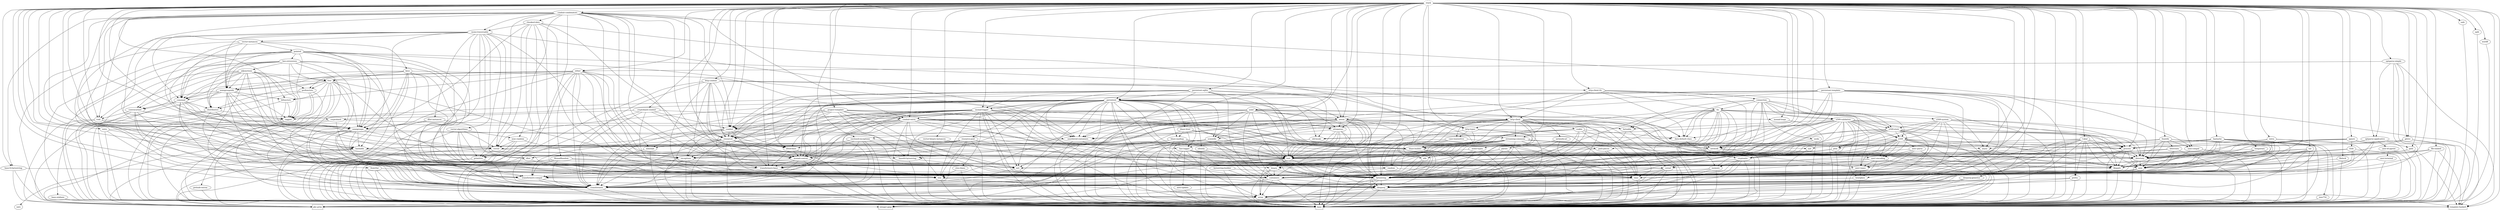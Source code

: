 strict digraph deps {
"stack" [style=dashed];
{rank=max; "base" [shape=box]; };
{rank=max; "ghc-prim" [shape=box]; };
{rank=max; "integer-gmp" [shape=box]; };
{rank=max; "nats"; };
{rank=max; "template-haskell" [shape=box]; };
"Cabal" -> "array";
"Cabal" -> "base";
"Cabal" -> "binary";
"Cabal" -> "bytestring";
"Cabal" -> "containers";
"Cabal" -> "deepseq";
"Cabal" -> "directory";
"Cabal" -> "filepath";
"Cabal" -> "pretty";
"Cabal" -> "process";
"Cabal" -> "time";
"Cabal" -> "unix";
"Glob" -> "base";
"Glob" -> "containers";
"Glob" -> "directory";
"Glob" -> "dlist";
"Glob" -> "filepath";
"Glob" -> "transformers";
"MonadRandom" -> "base";
"MonadRandom" -> "mtl";
"MonadRandom" -> "random";
"MonadRandom" -> "transformers";
"MonadRandom" -> "transformers-compat";
"StateVar" -> "base";
"StateVar" -> "stm";
"StateVar" -> "transformers";
"adjunctions" -> "array";
"adjunctions" -> "base";
"adjunctions" -> "comonad";
"adjunctions" -> "containers";
"adjunctions" -> "contravariant";
"adjunctions" -> "distributive";
"adjunctions" -> "free";
"adjunctions" -> "mtl";
"adjunctions" -> "profunctors";
"adjunctions" -> "semigroupoids";
"adjunctions" -> "semigroups";
"adjunctions" -> "tagged";
"adjunctions" -> "transformers";
"adjunctions" -> "void";
"aeson" -> "attoparsec";
"aeson" -> "base";
"aeson" -> "bytestring";
"aeson" -> "containers";
"aeson" -> "deepseq";
"aeson" -> "dlist";
"aeson" -> "ghc-prim";
"aeson" -> "hashable";
"aeson" -> "mtl";
"aeson" -> "scientific";
"aeson" -> "syb";
"aeson" -> "template-haskell";
"aeson" -> "text";
"aeson" -> "time";
"aeson" -> "unordered-containers";
"aeson" -> "vector";
"ansi-terminal" -> "base";
"ansi-terminal" -> "unix";
"ansi-wl-pprint" -> "ansi-terminal";
"ansi-wl-pprint" -> "base";
"array" -> "base";
"asn1-encoding" -> "asn1-types";
"asn1-encoding" -> "base";
"asn1-encoding" -> "bytestring";
"asn1-encoding" -> "hourglass";
"asn1-encoding" -> "mtl";
"asn1-parse" -> "asn1-encoding";
"asn1-parse" -> "asn1-types";
"asn1-parse" -> "base";
"asn1-parse" -> "bytestring";
"asn1-parse" -> "mtl";
"asn1-types" -> "base";
"asn1-types" -> "bytestring";
"asn1-types" -> "hourglass";
"async" -> "base";
"async" -> "stm";
"attoparsec" -> "array";
"attoparsec" -> "base";
"attoparsec" -> "bytestring";
"attoparsec" -> "containers";
"attoparsec" -> "deepseq";
"attoparsec" -> "scientific";
"attoparsec" -> "text";
"auto-update" -> "base";
"base-orphans" -> "base";
"base-orphans" -> "ghc-prim";
"base16-bytestring" -> "base";
"base16-bytestring" -> "bytestring";
"base16-bytestring" -> "ghc-prim";
"base64-bytestring" -> "base";
"base64-bytestring" -> "bytestring";
"bifunctors" -> "base";
"bifunctors" -> "semigroups";
"bifunctors" -> "tagged";
"binary" -> "array";
"binary" -> "base";
"binary" -> "bytestring";
"binary" -> "containers";
"blaze-builder" -> "base";
"blaze-builder" -> "bytestring";
"blaze-builder" -> "deepseq";
"blaze-builder" -> "text";
"blaze-html" -> "base";
"blaze-html" -> "blaze-builder";
"blaze-html" -> "blaze-markup";
"blaze-html" -> "bytestring";
"blaze-html" -> "text";
"blaze-markup" -> "base";
"blaze-markup" -> "blaze-builder";
"blaze-markup" -> "bytestring";
"blaze-markup" -> "text";
"byteable" -> "base";
"byteable" -> "bytestring";
"bytestring" -> "base";
"bytestring" -> "deepseq";
"bytestring" -> "ghc-prim";
"bytestring" -> "integer-gmp";
"bytestring-builder" -> "base";
"bytestring-builder" -> "bytestring";
"bytestring-builder" -> "deepseq";
"case-insensitive" -> "base";
"case-insensitive" -> "bytestring";
"case-insensitive" -> "deepseq";
"case-insensitive" -> "hashable";
"case-insensitive" -> "text";
"cereal" -> "array";
"cereal" -> "base";
"cereal" -> "bytestring";
"cereal" -> "containers";
"cereal" -> "ghc-prim";
"chunked-data" -> "base";
"chunked-data" -> "blaze-builder";
"chunked-data" -> "bytestring";
"chunked-data" -> "containers";
"chunked-data" -> "mono-traversable";
"chunked-data" -> "semigroups";
"chunked-data" -> "text";
"chunked-data" -> "transformers";
"chunked-data" -> "vector";
"comonad" -> "base";
"comonad" -> "containers";
"comonad" -> "contravariant";
"comonad" -> "distributive";
"comonad" -> "semigroups";
"comonad" -> "tagged";
"comonad" -> "transformers";
"comonad" -> "transformers-compat";
"conduit" -> "base";
"conduit" -> "exceptions";
"conduit" -> "lifted-base";
"conduit" -> "mmorph";
"conduit" -> "mtl";
"conduit" -> "resourcet";
"conduit" -> "transformers";
"conduit" -> "transformers-base";
"conduit-combinators" -> "base";
"conduit-combinators" -> "base16-bytestring";
"conduit-combinators" -> "base64-bytestring";
"conduit-combinators" -> "bytestring";
"conduit-combinators" -> "chunked-data";
"conduit-combinators" -> "conduit";
"conduit-combinators" -> "conduit-extra";
"conduit-combinators" -> "filepath";
"conduit-combinators" -> "monad-control";
"conduit-combinators" -> "mono-traversable";
"conduit-combinators" -> "mwc-random";
"conduit-combinators" -> "primitive";
"conduit-combinators" -> "resourcet";
"conduit-combinators" -> "text";
"conduit-combinators" -> "transformers";
"conduit-combinators" -> "transformers-base";
"conduit-combinators" -> "unix";
"conduit-combinators" -> "unix-compat";
"conduit-combinators" -> "vector";
"conduit-combinators" -> "void";
"conduit-extra" -> "attoparsec";
"conduit-extra" -> "base";
"conduit-extra" -> "blaze-builder";
"conduit-extra" -> "bytestring";
"conduit-extra" -> "conduit";
"conduit-extra" -> "directory";
"conduit-extra" -> "filepath";
"conduit-extra" -> "monad-control";
"conduit-extra" -> "network";
"conduit-extra" -> "primitive";
"conduit-extra" -> "process";
"conduit-extra" -> "resourcet";
"conduit-extra" -> "stm";
"conduit-extra" -> "streaming-commons";
"conduit-extra" -> "text";
"conduit-extra" -> "transformers";
"conduit-extra" -> "transformers-base";
"connection" -> "base";
"connection" -> "byteable";
"connection" -> "bytestring";
"connection" -> "containers";
"connection" -> "data-default-class";
"connection" -> "network";
"connection" -> "socks";
"connection" -> "tls";
"connection" -> "x509";
"connection" -> "x509-store";
"connection" -> "x509-system";
"connection" -> "x509-validation";
"containers" -> "array";
"containers" -> "base";
"containers" -> "deepseq";
"containers" -> "ghc-prim";
"contravariant" -> "StateVar";
"contravariant" -> "base";
"contravariant" -> "semigroups";
"contravariant" -> "transformers";
"contravariant" -> "transformers-compat";
"contravariant" -> "void";
"cookie" -> "base";
"cookie" -> "blaze-builder";
"cookie" -> "bytestring";
"cookie" -> "data-default-class";
"cookie" -> "deepseq";
"cookie" -> "old-locale";
"cookie" -> "text";
"cookie" -> "time";
"cryptohash" -> "base";
"cryptohash" -> "byteable";
"cryptohash" -> "bytestring";
"cryptohash" -> "ghc-prim";
"cryptohash-conduit" -> "base";
"cryptohash-conduit" -> "bytestring";
"cryptohash-conduit" -> "conduit";
"cryptohash-conduit" -> "conduit-extra";
"cryptohash-conduit" -> "cryptohash";
"cryptohash-conduit" -> "resourcet";
"cryptohash-conduit" -> "transformers";
"cryptonite" -> "base";
"cryptonite" -> "bytestring";
"cryptonite" -> "deepseq";
"cryptonite" -> "ghc-prim";
"cryptonite" -> "integer-gmp";
"cryptonite" -> "memory";
"data-default-class" -> "base";
"deepseq" -> "array";
"deepseq" -> "base";
"deepseq-generics" -> "base";
"deepseq-generics" -> "deepseq";
"deepseq-generics" -> "ghc-prim";
"directory" -> "base";
"directory" -> "filepath";
"directory" -> "time";
"directory" -> "unix";
"distributive" -> "base";
"distributive" -> "ghc-prim";
"distributive" -> "tagged";
"distributive" -> "transformers";
"distributive" -> "transformers-compat";
"dlist" -> "base";
"dlist" -> "deepseq";
"dlist-instances" -> "base";
"dlist-instances" -> "dlist";
"dlist-instances" -> "semigroups";
"either" -> "MonadRandom";
"either" -> "base";
"either" -> "bifunctors";
"either" -> "exceptions";
"either" -> "free";
"either" -> "mmorph";
"either" -> "monad-control";
"either" -> "mtl";
"either" -> "profunctors";
"either" -> "semigroupoids";
"either" -> "semigroups";
"either" -> "transformers";
"either" -> "transformers-base";
"enclosed-exceptions" -> "async";
"enclosed-exceptions" -> "base";
"enclosed-exceptions" -> "deepseq";
"enclosed-exceptions" -> "lifted-base";
"enclosed-exceptions" -> "monad-control";
"enclosed-exceptions" -> "transformers";
"enclosed-exceptions" -> "transformers-base";
"exceptions" -> "base";
"exceptions" -> "mtl";
"exceptions" -> "stm";
"exceptions" -> "transformers";
"exceptions" -> "transformers-compat";
"extra" -> "base";
"extra" -> "directory";
"extra" -> "filepath";
"extra" -> "process";
"extra" -> "time";
"extra" -> "unix";
"fast-logger" -> "array";
"fast-logger" -> "auto-update";
"fast-logger" -> "base";
"fast-logger" -> "bytestring";
"fast-logger" -> "bytestring-builder";
"fast-logger" -> "directory";
"fast-logger" -> "filepath";
"fast-logger" -> "text";
"file-embed" -> "base";
"file-embed" -> "bytestring";
"file-embed" -> "directory";
"file-embed" -> "filepath";
"file-embed" -> "template-haskell";
"filelock" -> "base";
"filelock" -> "unix";
"filepath" -> "base";
"free" -> "base";
"free" -> "bifunctors";
"free" -> "comonad";
"free" -> "distributive";
"free" -> "exceptions";
"free" -> "mtl";
"free" -> "prelude-extras";
"free" -> "profunctors";
"free" -> "semigroupoids";
"free" -> "semigroups";
"free" -> "template-haskell";
"free" -> "transformers";
"fsnotify" -> "async";
"fsnotify" -> "base";
"fsnotify" -> "containers";
"fsnotify" -> "directory";
"fsnotify" -> "filepath";
"fsnotify" -> "hfsevents";
"fsnotify" -> "text";
"fsnotify" -> "time";
"fsnotify" -> "unix-compat";
"gitrev" -> "base";
"gitrev" -> "directory";
"gitrev" -> "filepath";
"gitrev" -> "process";
"gitrev" -> "template-haskell";
"hashable" -> "base";
"hashable" -> "bytestring";
"hashable" -> "ghc-prim";
"hashable" -> "integer-gmp";
"hashable" -> "text";
"hastache" -> "base";
"hastache" -> "blaze-builder";
"hastache" -> "bytestring";
"hastache" -> "containers";
"hastache" -> "directory";
"hastache" -> "filepath";
"hastache" -> "ieee754";
"hastache" -> "mtl";
"hastache" -> "process";
"hastache" -> "syb";
"hastache" -> "text";
"hastache" -> "transformers";
"hfsevents" -> "base";
"hfsevents" -> "bytestring";
"hfsevents" -> "cereal";
"hfsevents" -> "mtl";
"hfsevents" -> "text";
"hfsevents" -> "unix";
"hourglass" -> "base";
"hourglass" -> "deepseq";
"http-client" -> "array";
"http-client" -> "base";
"http-client" -> "base64-bytestring";
"http-client" -> "blaze-builder";
"http-client" -> "bytestring";
"http-client" -> "case-insensitive";
"http-client" -> "containers";
"http-client" -> "cookie";
"http-client" -> "data-default-class";
"http-client" -> "deepseq";
"http-client" -> "exceptions";
"http-client" -> "filepath";
"http-client" -> "ghc-prim";
"http-client" -> "http-types";
"http-client" -> "mime-types";
"http-client" -> "network";
"http-client" -> "network-uri";
"http-client" -> "random";
"http-client" -> "streaming-commons";
"http-client" -> "text";
"http-client" -> "time";
"http-client" -> "transformers";
"http-client-tls" -> "base";
"http-client-tls" -> "bytestring";
"http-client-tls" -> "connection";
"http-client-tls" -> "data-default-class";
"http-client-tls" -> "http-client";
"http-client-tls" -> "network";
"http-client-tls" -> "tls";
"http-conduit" -> "base";
"http-conduit" -> "bytestring";
"http-conduit" -> "conduit";
"http-conduit" -> "http-client";
"http-conduit" -> "http-client-tls";
"http-conduit" -> "http-types";
"http-conduit" -> "lifted-base";
"http-conduit" -> "monad-control";
"http-conduit" -> "mtl";
"http-conduit" -> "resourcet";
"http-conduit" -> "transformers";
"http-types" -> "array";
"http-types" -> "base";
"http-types" -> "blaze-builder";
"http-types" -> "bytestring";
"http-types" -> "case-insensitive";
"http-types" -> "text";
"ieee754" -> "base";
"ignore" -> "Glob";
"ignore" -> "base";
"ignore" -> "directory";
"ignore" -> "mtl";
"ignore" -> "path";
"ignore" -> "text";
"kan-extensions" -> "adjunctions";
"kan-extensions" -> "array";
"kan-extensions" -> "base";
"kan-extensions" -> "comonad";
"kan-extensions" -> "containers";
"kan-extensions" -> "contravariant";
"kan-extensions" -> "distributive";
"kan-extensions" -> "free";
"kan-extensions" -> "mtl";
"kan-extensions" -> "semigroupoids";
"kan-extensions" -> "tagged";
"kan-extensions" -> "transformers";
"keys" -> "array";
"keys" -> "base";
"keys" -> "comonad";
"keys" -> "containers";
"keys" -> "free";
"keys" -> "hashable";
"keys" -> "semigroupoids";
"keys" -> "semigroups";
"keys" -> "transformers";
"keys" -> "unordered-containers";
"lifted-base" -> "base";
"lifted-base" -> "monad-control";
"lifted-base" -> "transformers-base";
"memory" -> "base";
"memory" -> "bytestring";
"memory" -> "deepseq";
"memory" -> "ghc-prim";
"mime-types" -> "base";
"mime-types" -> "bytestring";
"mime-types" -> "containers";
"mime-types" -> "text";
"mmorph" -> "base";
"mmorph" -> "transformers";
"monad-control" -> "base";
"monad-control" -> "stm";
"monad-control" -> "transformers";
"monad-control" -> "transformers-base";
"monad-control" -> "transformers-compat";
"monad-logger" -> "base";
"monad-logger" -> "blaze-builder";
"monad-logger" -> "bytestring";
"monad-logger" -> "conduit";
"monad-logger" -> "conduit-extra";
"monad-logger" -> "exceptions";
"monad-logger" -> "fast-logger";
"monad-logger" -> "lifted-base";
"monad-logger" -> "monad-control";
"monad-logger" -> "monad-loops";
"monad-logger" -> "mtl";
"monad-logger" -> "resourcet";
"monad-logger" -> "stm";
"monad-logger" -> "stm-chans";
"monad-logger" -> "template-haskell";
"monad-logger" -> "text";
"monad-logger" -> "transformers";
"monad-logger" -> "transformers-base";
"monad-logger" -> "transformers-compat";
"monad-loops" -> "base";
"mono-traversable" -> "base";
"mono-traversable" -> "bytestring";
"mono-traversable" -> "comonad";
"mono-traversable" -> "containers";
"mono-traversable" -> "dlist";
"mono-traversable" -> "dlist-instances";
"mono-traversable" -> "hashable";
"mono-traversable" -> "semigroupoids";
"mono-traversable" -> "semigroups";
"mono-traversable" -> "text";
"mono-traversable" -> "transformers";
"mono-traversable" -> "unordered-containers";
"mono-traversable" -> "vector";
"mono-traversable" -> "vector-algorithms";
"mono-traversable" -> "vector-instances";
"mtl" -> "base";
"mtl" -> "transformers";
"mwc-random" -> "base";
"mwc-random" -> "primitive";
"mwc-random" -> "time";
"mwc-random" -> "vector";
"network" -> "base";
"network" -> "bytestring";
"network" -> "unix";
"network-uri" -> "base";
"network-uri" -> "deepseq";
"network-uri" -> "parsec";
"old-locale" -> "base";
"optparse-applicative" -> "ansi-wl-pprint";
"optparse-applicative" -> "base";
"optparse-applicative" -> "process";
"optparse-applicative" -> "transformers";
"optparse-applicative" -> "transformers-compat";
"optparse-simple" -> "base";
"optparse-simple" -> "either";
"optparse-simple" -> "gitrev";
"optparse-simple" -> "optparse-applicative";
"optparse-simple" -> "template-haskell";
"optparse-simple" -> "transformers";
"parsec" -> "base";
"parsec" -> "bytestring";
"parsec" -> "mtl";
"parsec" -> "text";
"path" -> "base";
"path" -> "exceptions";
"path" -> "filepath";
"path" -> "template-haskell";
"path-pieces" -> "base";
"path-pieces" -> "text";
"path-pieces" -> "time";
"pem" -> "base";
"pem" -> "base64-bytestring";
"pem" -> "bytestring";
"pem" -> "mtl";
"persistent" -> "aeson";
"persistent" -> "attoparsec";
"persistent" -> "base";
"persistent" -> "base64-bytestring";
"persistent" -> "blaze-html";
"persistent" -> "blaze-markup";
"persistent" -> "bytestring";
"persistent" -> "conduit";
"persistent" -> "containers";
"persistent" -> "exceptions";
"persistent" -> "fast-logger";
"persistent" -> "lifted-base";
"persistent" -> "monad-control";
"persistent" -> "monad-logger";
"persistent" -> "mtl";
"persistent" -> "old-locale";
"persistent" -> "path-pieces";
"persistent" -> "resource-pool";
"persistent" -> "resourcet";
"persistent" -> "scientific";
"persistent" -> "silently";
"persistent" -> "tagged";
"persistent" -> "template-haskell";
"persistent" -> "text";
"persistent" -> "time";
"persistent" -> "transformers";
"persistent" -> "transformers-base";
"persistent" -> "unordered-containers";
"persistent" -> "vector";
"persistent-sqlite" -> "aeson";
"persistent-sqlite" -> "base";
"persistent-sqlite" -> "bytestring";
"persistent-sqlite" -> "conduit";
"persistent-sqlite" -> "containers";
"persistent-sqlite" -> "monad-control";
"persistent-sqlite" -> "monad-logger";
"persistent-sqlite" -> "old-locale";
"persistent-sqlite" -> "persistent";
"persistent-sqlite" -> "resourcet";
"persistent-sqlite" -> "text";
"persistent-sqlite" -> "time";
"persistent-sqlite" -> "transformers";
"persistent-template" -> "aeson";
"persistent-template" -> "base";
"persistent-template" -> "bytestring";
"persistent-template" -> "containers";
"persistent-template" -> "ghc-prim";
"persistent-template" -> "monad-control";
"persistent-template" -> "monad-logger";
"persistent-template" -> "path-pieces";
"persistent-template" -> "persistent";
"persistent-template" -> "tagged";
"persistent-template" -> "template-haskell";
"persistent-template" -> "text";
"persistent-template" -> "transformers";
"persistent-template" -> "unordered-containers";
"pointed" -> "base";
"pointed" -> "comonad";
"pointed" -> "containers";
"pointed" -> "data-default-class";
"pointed" -> "hashable";
"pointed" -> "kan-extensions";
"pointed" -> "semigroupoids";
"pointed" -> "semigroups";
"pointed" -> "stm";
"pointed" -> "tagged";
"pointed" -> "transformers";
"pointed" -> "transformers-compat";
"pointed" -> "unordered-containers";
"prelude-extras" -> "base";
"pretty" -> "base";
"pretty" -> "deepseq";
"pretty" -> "ghc-prim";
"primitive" -> "base";
"primitive" -> "ghc-prim";
"primitive" -> "transformers";
"process" -> "base";
"process" -> "deepseq";
"process" -> "directory";
"process" -> "filepath";
"process" -> "unix";
"profunctors" -> "base";
"profunctors" -> "comonad";
"profunctors" -> "distributive";
"profunctors" -> "tagged";
"profunctors" -> "transformers";
"project-template" -> "base";
"project-template" -> "base64-bytestring";
"project-template" -> "bytestring";
"project-template" -> "conduit";
"project-template" -> "conduit-extra";
"project-template" -> "containers";
"project-template" -> "directory";
"project-template" -> "filepath";
"project-template" -> "mtl";
"project-template" -> "resourcet";
"project-template" -> "text";
"project-template" -> "transformers";
"random" -> "base";
"random" -> "time";
"resource-pool" -> "base";
"resource-pool" -> "hashable";
"resource-pool" -> "monad-control";
"resource-pool" -> "stm";
"resource-pool" -> "time";
"resource-pool" -> "transformers";
"resource-pool" -> "transformers-base";
"resource-pool" -> "vector";
"resourcet" -> "base";
"resourcet" -> "containers";
"resourcet" -> "exceptions";
"resourcet" -> "lifted-base";
"resourcet" -> "mmorph";
"resourcet" -> "monad-control";
"resourcet" -> "mtl";
"resourcet" -> "transformers";
"resourcet" -> "transformers-base";
"resourcet" -> "transformers-compat";
"retry" -> "base";
"retry" -> "data-default-class";
"retry" -> "exceptions";
"retry" -> "transformers";
"safe" -> "base";
"scientific" -> "array";
"scientific" -> "base";
"scientific" -> "bytestring";
"scientific" -> "deepseq";
"scientific" -> "ghc-prim";
"scientific" -> "hashable";
"scientific" -> "integer-gmp";
"scientific" -> "text";
"semigroupoids" -> "base";
"semigroupoids" -> "base-orphans";
"semigroupoids" -> "bifunctors";
"semigroupoids" -> "comonad";
"semigroupoids" -> "containers";
"semigroupoids" -> "contravariant";
"semigroupoids" -> "distributive";
"semigroupoids" -> "semigroups";
"semigroupoids" -> "tagged";
"semigroupoids" -> "transformers";
"semigroupoids" -> "transformers-compat";
"semigroups" -> "base";
"semigroups" -> "bytestring";
"semigroups" -> "containers";
"semigroups" -> "deepseq";
"semigroups" -> "hashable";
"semigroups" -> "nats";
"semigroups" -> "text";
"semigroups" -> "unordered-containers";
"silently" -> "base";
"silently" -> "deepseq";
"silently" -> "directory";
"socks" -> "base";
"socks" -> "bytestring";
"socks" -> "cereal";
"socks" -> "network";
"split" -> "base";
"stack" -> "Cabal";
"stack" -> "aeson";
"stack" -> "async";
"stack" -> "attoparsec";
"stack" -> "base";
"stack" -> "base16-bytestring";
"stack" -> "base64-bytestring";
"stack" -> "bifunctors";
"stack" -> "binary";
"stack" -> "blaze-builder";
"stack" -> "byteable";
"stack" -> "bytestring";
"stack" -> "conduit";
"stack" -> "conduit-combinators";
"stack" -> "conduit-extra";
"stack" -> "containers";
"stack" -> "cryptohash";
"stack" -> "cryptohash-conduit";
"stack" -> "deepseq";
"stack" -> "deepseq-generics";
"stack" -> "directory";
"stack" -> "either";
"stack" -> "enclosed-exceptions";
"stack" -> "exceptions";
"stack" -> "extra";
"stack" -> "fast-logger";
"stack" -> "file-embed";
"stack" -> "filelock";
"stack" -> "filepath";
"stack" -> "fsnotify";
"stack" -> "gitrev";
"stack" -> "hashable";
"stack" -> "hastache";
"stack" -> "http-client";
"stack" -> "http-client-tls";
"stack" -> "http-conduit";
"stack" -> "http-types";
"stack" -> "ignore";
"stack" -> "lifted-base";
"stack" -> "monad-control";
"stack" -> "monad-logger";
"stack" -> "monad-loops";
"stack" -> "mtl";
"stack" -> "old-locale";
"stack" -> "optparse-applicative";
"stack" -> "optparse-simple";
"stack" -> "path";
"stack" -> "persistent";
"stack" -> "persistent-sqlite";
"stack" -> "persistent-template";
"stack" -> "pretty";
"stack" -> "process";
"stack" -> "project-template";
"stack" -> "resourcet";
"stack" -> "retry";
"stack" -> "safe";
"stack" -> "split";
"stack" -> "stm";
"stack" -> "streaming-commons";
"stack" -> "tar";
"stack" -> "template-haskell";
"stack" -> "temporary";
"stack" -> "text";
"stack" -> "time";
"stack" -> "transformers";
"stack" -> "transformers-base";
"stack" -> "unix";
"stack" -> "unix-compat";
"stack" -> "unordered-containers";
"stack" -> "vector";
"stack" -> "vector-binary-instances";
"stack" -> "void";
"stack" -> "word8";
"stack" -> "yaml";
"stack" -> "zlib";
"stm" -> "array";
"stm" -> "base";
"stm-chans" -> "base";
"stm-chans" -> "stm";
"streaming-commons" -> "array";
"streaming-commons" -> "base";
"streaming-commons" -> "blaze-builder";
"streaming-commons" -> "bytestring";
"streaming-commons" -> "directory";
"streaming-commons" -> "network";
"streaming-commons" -> "process";
"streaming-commons" -> "random";
"streaming-commons" -> "stm";
"streaming-commons" -> "text";
"streaming-commons" -> "transformers";
"streaming-commons" -> "unix";
"streaming-commons" -> "zlib";
"syb" -> "base";
"tagged" -> "base";
"tagged" -> "template-haskell";
"tar" -> "array";
"tar" -> "base";
"tar" -> "bytestring";
"tar" -> "directory";
"tar" -> "filepath";
"tar" -> "time";
"temporary" -> "base";
"temporary" -> "directory";
"temporary" -> "exceptions";
"temporary" -> "filepath";
"temporary" -> "transformers";
"temporary" -> "unix";
"text" -> "array";
"text" -> "base";
"text" -> "binary";
"text" -> "bytestring";
"text" -> "deepseq";
"text" -> "ghc-prim";
"text" -> "integer-gmp";
"time" -> "base";
"time" -> "deepseq";
"tls" -> "asn1-encoding";
"tls" -> "asn1-types";
"tls" -> "async";
"tls" -> "base";
"tls" -> "byteable";
"tls" -> "bytestring";
"tls" -> "cereal";
"tls" -> "cryptonite";
"tls" -> "data-default-class";
"tls" -> "memory";
"tls" -> "mtl";
"tls" -> "network";
"tls" -> "transformers";
"tls" -> "x509";
"tls" -> "x509-store";
"tls" -> "x509-validation";
"transformers" -> "base";
"transformers-base" -> "base";
"transformers-base" -> "stm";
"transformers-base" -> "transformers";
"transformers-base" -> "transformers-compat";
"transformers-compat" -> "base";
"transformers-compat" -> "transformers";
"unix" -> "base";
"unix" -> "bytestring";
"unix" -> "time";
"unix-compat" -> "base";
"unix-compat" -> "unix";
"unordered-containers" -> "base";
"unordered-containers" -> "deepseq";
"unordered-containers" -> "hashable";
"vector" -> "base";
"vector" -> "deepseq";
"vector" -> "ghc-prim";
"vector" -> "primitive";
"vector-algorithms" -> "base";
"vector-algorithms" -> "bytestring";
"vector-algorithms" -> "mtl";
"vector-algorithms" -> "mwc-random";
"vector-algorithms" -> "primitive";
"vector-algorithms" -> "vector";
"vector-binary-instances" -> "base";
"vector-binary-instances" -> "binary";
"vector-binary-instances" -> "cereal";
"vector-binary-instances" -> "vector";
"vector-instances" -> "base";
"vector-instances" -> "comonad";
"vector-instances" -> "keys";
"vector-instances" -> "pointed";
"vector-instances" -> "semigroupoids";
"vector-instances" -> "semigroups";
"vector-instances" -> "vector";
"void" -> "base";
"void" -> "ghc-prim";
"void" -> "hashable";
"void" -> "semigroups";
"word8" -> "base";
"x509" -> "asn1-encoding";
"x509" -> "asn1-parse";
"x509" -> "asn1-types";
"x509" -> "base";
"x509" -> "bytestring";
"x509" -> "containers";
"x509" -> "cryptonite";
"x509" -> "directory";
"x509" -> "filepath";
"x509" -> "hourglass";
"x509" -> "memory";
"x509" -> "mtl";
"x509" -> "pem";
"x509" -> "process";
"x509-store" -> "asn1-encoding";
"x509-store" -> "asn1-types";
"x509-store" -> "base";
"x509-store" -> "bytestring";
"x509-store" -> "containers";
"x509-store" -> "cryptonite";
"x509-store" -> "directory";
"x509-store" -> "filepath";
"x509-store" -> "mtl";
"x509-store" -> "pem";
"x509-store" -> "process";
"x509-store" -> "x509";
"x509-system" -> "base";
"x509-system" -> "bytestring";
"x509-system" -> "containers";
"x509-system" -> "directory";
"x509-system" -> "filepath";
"x509-system" -> "mtl";
"x509-system" -> "pem";
"x509-system" -> "process";
"x509-system" -> "x509";
"x509-system" -> "x509-store";
"x509-validation" -> "asn1-encoding";
"x509-validation" -> "asn1-types";
"x509-validation" -> "base";
"x509-validation" -> "byteable";
"x509-validation" -> "bytestring";
"x509-validation" -> "containers";
"x509-validation" -> "cryptonite";
"x509-validation" -> "data-default-class";
"x509-validation" -> "directory";
"x509-validation" -> "filepath";
"x509-validation" -> "hourglass";
"x509-validation" -> "memory";
"x509-validation" -> "mtl";
"x509-validation" -> "network";
"x509-validation" -> "pem";
"x509-validation" -> "process";
"x509-validation" -> "x509";
"x509-validation" -> "x509-store";
"yaml" -> "aeson";
"yaml" -> "attoparsec";
"yaml" -> "base";
"yaml" -> "bytestring";
"yaml" -> "conduit";
"yaml" -> "containers";
"yaml" -> "directory";
"yaml" -> "enclosed-exceptions";
"yaml" -> "filepath";
"yaml" -> "resourcet";
"yaml" -> "scientific";
"yaml" -> "text";
"yaml" -> "transformers";
"yaml" -> "unordered-containers";
"yaml" -> "vector";
"zlib" -> "base";
"zlib" -> "bytestring";
}
